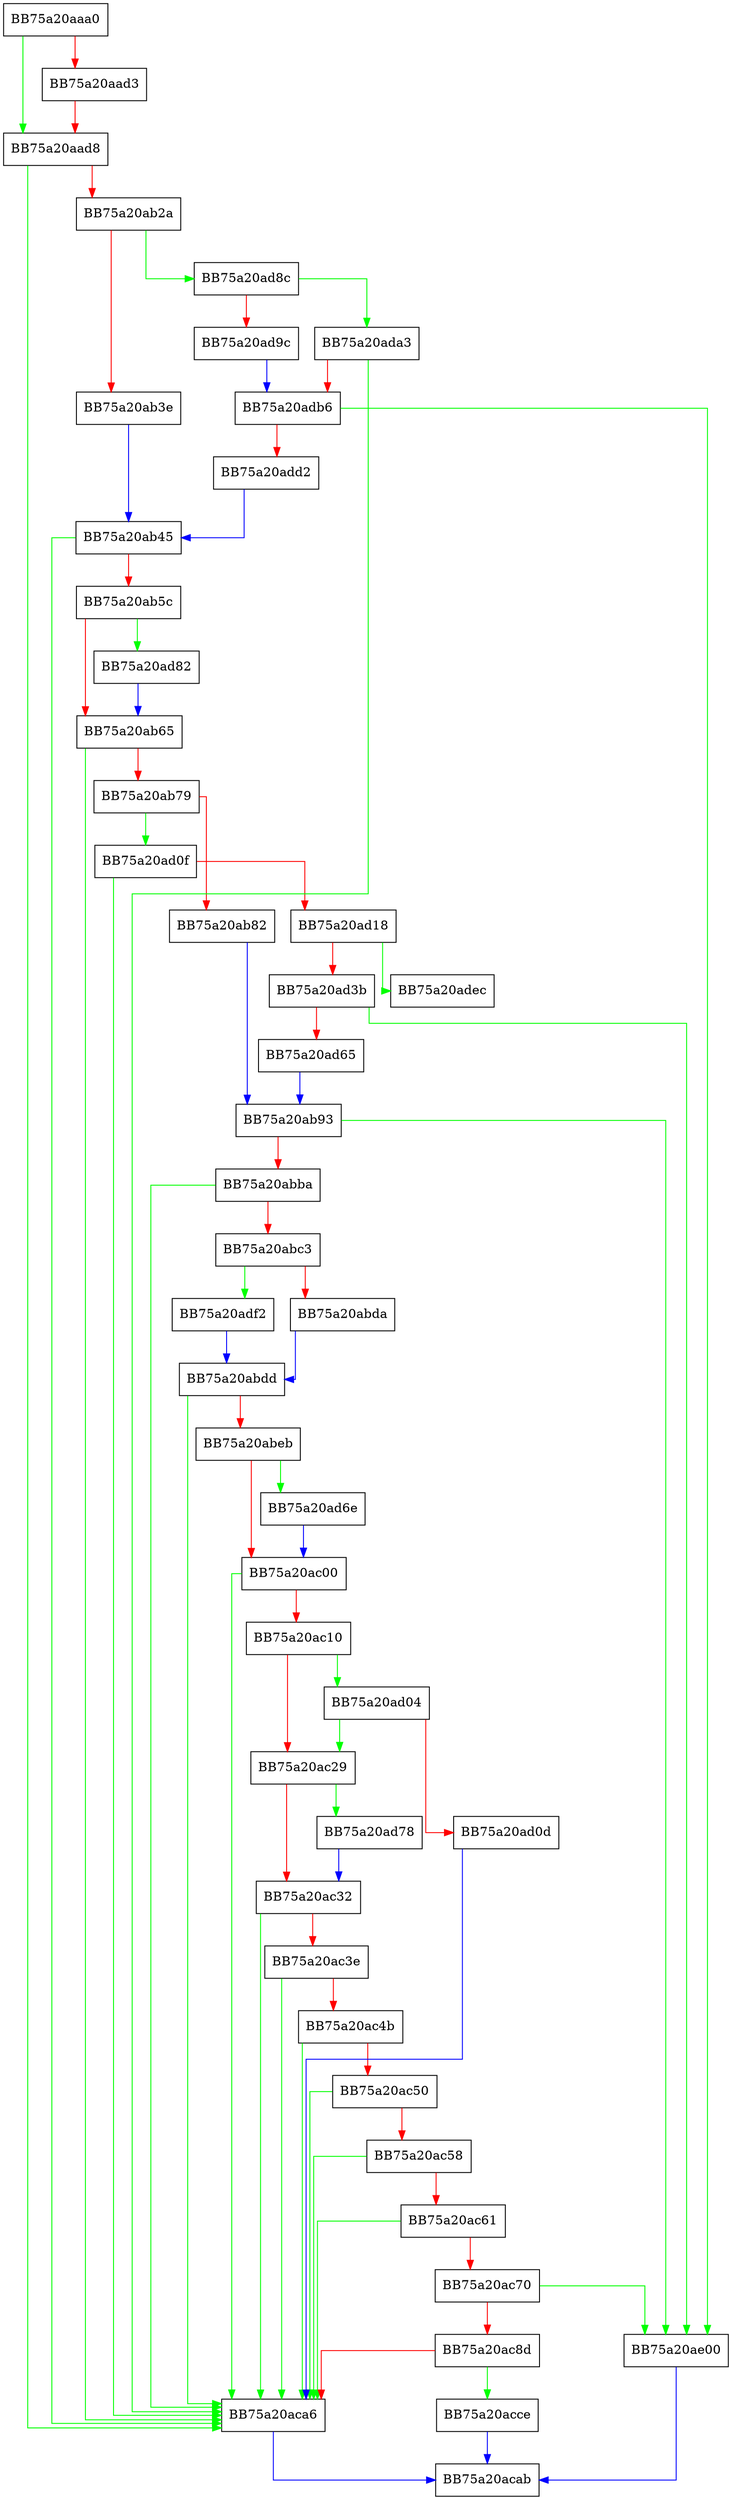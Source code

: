 digraph kcrce_pushBrute {
  node [shape="box"];
  graph [splines=ortho];
  BB75a20aaa0 -> BB75a20aad8 [color="green"];
  BB75a20aaa0 -> BB75a20aad3 [color="red"];
  BB75a20aad3 -> BB75a20aad8 [color="red"];
  BB75a20aad8 -> BB75a20aca6 [color="green"];
  BB75a20aad8 -> BB75a20ab2a [color="red"];
  BB75a20ab2a -> BB75a20ad8c [color="green"];
  BB75a20ab2a -> BB75a20ab3e [color="red"];
  BB75a20ab3e -> BB75a20ab45 [color="blue"];
  BB75a20ab45 -> BB75a20aca6 [color="green"];
  BB75a20ab45 -> BB75a20ab5c [color="red"];
  BB75a20ab5c -> BB75a20ad82 [color="green"];
  BB75a20ab5c -> BB75a20ab65 [color="red"];
  BB75a20ab65 -> BB75a20aca6 [color="green"];
  BB75a20ab65 -> BB75a20ab79 [color="red"];
  BB75a20ab79 -> BB75a20ad0f [color="green"];
  BB75a20ab79 -> BB75a20ab82 [color="red"];
  BB75a20ab82 -> BB75a20ab93 [color="blue"];
  BB75a20ab93 -> BB75a20ae00 [color="green"];
  BB75a20ab93 -> BB75a20abba [color="red"];
  BB75a20abba -> BB75a20aca6 [color="green"];
  BB75a20abba -> BB75a20abc3 [color="red"];
  BB75a20abc3 -> BB75a20adf2 [color="green"];
  BB75a20abc3 -> BB75a20abda [color="red"];
  BB75a20abda -> BB75a20abdd [color="blue"];
  BB75a20abdd -> BB75a20aca6 [color="green"];
  BB75a20abdd -> BB75a20abeb [color="red"];
  BB75a20abeb -> BB75a20ad6e [color="green"];
  BB75a20abeb -> BB75a20ac00 [color="red"];
  BB75a20ac00 -> BB75a20aca6 [color="green"];
  BB75a20ac00 -> BB75a20ac10 [color="red"];
  BB75a20ac10 -> BB75a20ad04 [color="green"];
  BB75a20ac10 -> BB75a20ac29 [color="red"];
  BB75a20ac29 -> BB75a20ad78 [color="green"];
  BB75a20ac29 -> BB75a20ac32 [color="red"];
  BB75a20ac32 -> BB75a20aca6 [color="green"];
  BB75a20ac32 -> BB75a20ac3e [color="red"];
  BB75a20ac3e -> BB75a20aca6 [color="green"];
  BB75a20ac3e -> BB75a20ac4b [color="red"];
  BB75a20ac4b -> BB75a20aca6 [color="green"];
  BB75a20ac4b -> BB75a20ac50 [color="red"];
  BB75a20ac50 -> BB75a20aca6 [color="green"];
  BB75a20ac50 -> BB75a20ac58 [color="red"];
  BB75a20ac58 -> BB75a20aca6 [color="green"];
  BB75a20ac58 -> BB75a20ac61 [color="red"];
  BB75a20ac61 -> BB75a20aca6 [color="green"];
  BB75a20ac61 -> BB75a20ac70 [color="red"];
  BB75a20ac70 -> BB75a20ae00 [color="green"];
  BB75a20ac70 -> BB75a20ac8d [color="red"];
  BB75a20ac8d -> BB75a20acce [color="green"];
  BB75a20ac8d -> BB75a20aca6 [color="red"];
  BB75a20aca6 -> BB75a20acab [color="blue"];
  BB75a20acce -> BB75a20acab [color="blue"];
  BB75a20ad04 -> BB75a20ac29 [color="green"];
  BB75a20ad04 -> BB75a20ad0d [color="red"];
  BB75a20ad0d -> BB75a20aca6 [color="blue"];
  BB75a20ad0f -> BB75a20aca6 [color="green"];
  BB75a20ad0f -> BB75a20ad18 [color="red"];
  BB75a20ad18 -> BB75a20adec [color="green"];
  BB75a20ad18 -> BB75a20ad3b [color="red"];
  BB75a20ad3b -> BB75a20ae00 [color="green"];
  BB75a20ad3b -> BB75a20ad65 [color="red"];
  BB75a20ad65 -> BB75a20ab93 [color="blue"];
  BB75a20ad6e -> BB75a20ac00 [color="blue"];
  BB75a20ad78 -> BB75a20ac32 [color="blue"];
  BB75a20ad82 -> BB75a20ab65 [color="blue"];
  BB75a20ad8c -> BB75a20ada3 [color="green"];
  BB75a20ad8c -> BB75a20ad9c [color="red"];
  BB75a20ad9c -> BB75a20adb6 [color="blue"];
  BB75a20ada3 -> BB75a20aca6 [color="green"];
  BB75a20ada3 -> BB75a20adb6 [color="red"];
  BB75a20adb6 -> BB75a20ae00 [color="green"];
  BB75a20adb6 -> BB75a20add2 [color="red"];
  BB75a20add2 -> BB75a20ab45 [color="blue"];
  BB75a20adf2 -> BB75a20abdd [color="blue"];
  BB75a20ae00 -> BB75a20acab [color="blue"];
}